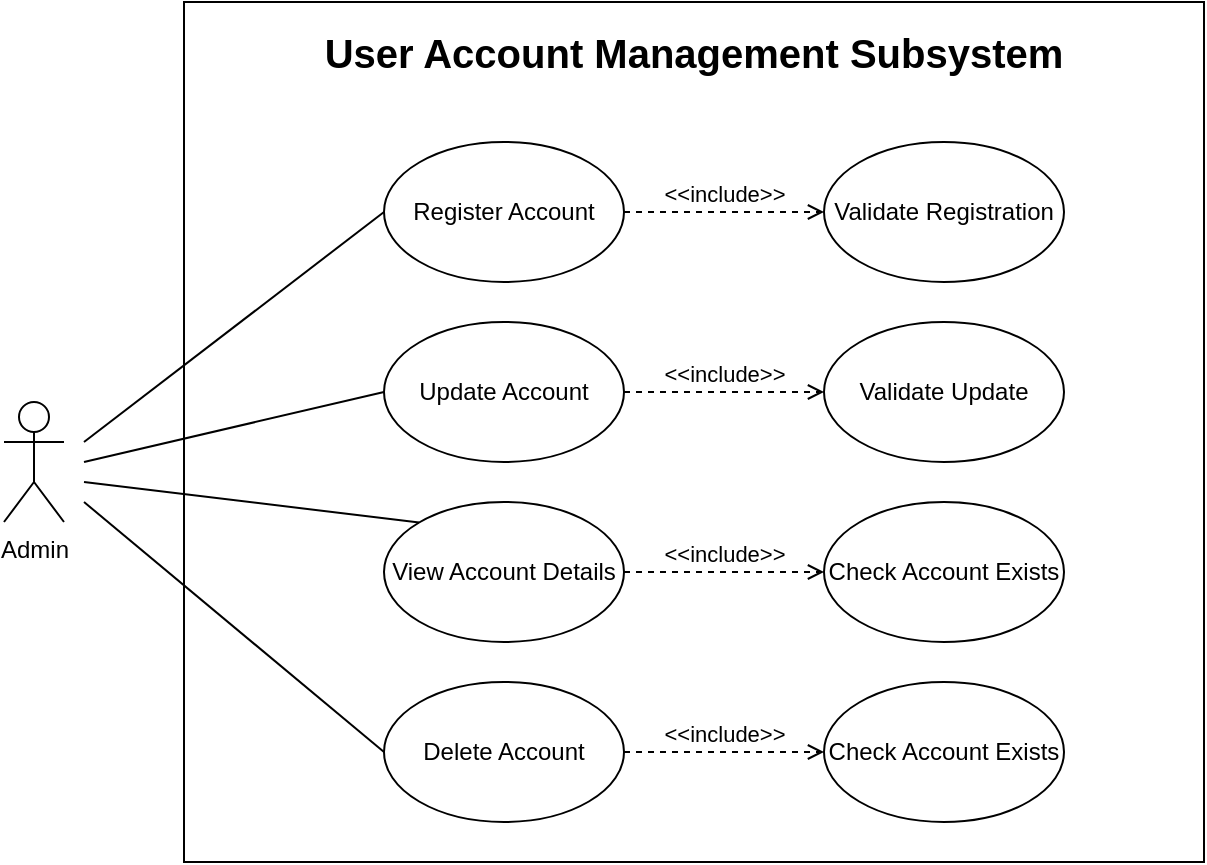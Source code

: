<mxfile version="26.0.16">
  <diagram name="Page-1" id="OwdRFt5bb_MhcBwvRg43">
    <mxGraphModel dx="1570" dy="1508" grid="1" gridSize="10" guides="1" tooltips="1" connect="1" arrows="1" fold="1" page="1" pageScale="1" pageWidth="850" pageHeight="1100" math="0" shadow="0">
      <root>
        <mxCell id="0" />
        <mxCell id="1" parent="0" />
        <mxCell id="O-gnLageRa74vr1Xn-dw-1" value="" style="rounded=0;whiteSpace=wrap;html=1;" vertex="1" parent="1">
          <mxGeometry x="70" y="-20" width="510" height="430" as="geometry" />
        </mxCell>
        <mxCell id="O-gnLageRa74vr1Xn-dw-2" value="&lt;font style=&quot;font-size: 20px;&quot;&gt;&lt;b&gt;User Account Management Subsystem&lt;/b&gt;&lt;/font&gt;" style="text;html=1;align=center;verticalAlign=middle;whiteSpace=wrap;rounded=0;" vertex="1" parent="1">
          <mxGeometry x="130" y="-10" width="390" height="30" as="geometry" />
        </mxCell>
        <mxCell id="O-gnLageRa74vr1Xn-dw-3" value="Admin" style="shape=umlActor;verticalLabelPosition=bottom;verticalAlign=top;html=1;outlineConnect=0;" vertex="1" parent="1">
          <mxGeometry x="-20" y="180" width="30" height="60" as="geometry" />
        </mxCell>
        <mxCell id="O-gnLageRa74vr1Xn-dw-4" value="Register Account" style="ellipse;whiteSpace=wrap;html=1;" vertex="1" parent="1">
          <mxGeometry x="170" y="50" width="120" height="70" as="geometry" />
        </mxCell>
        <mxCell id="O-gnLageRa74vr1Xn-dw-5" value="Delete Account" style="ellipse;whiteSpace=wrap;html=1;" vertex="1" parent="1">
          <mxGeometry x="170" y="320" width="120" height="70" as="geometry" />
        </mxCell>
        <mxCell id="O-gnLageRa74vr1Xn-dw-6" value="Update Account" style="ellipse;whiteSpace=wrap;html=1;" vertex="1" parent="1">
          <mxGeometry x="170" y="140" width="120" height="70" as="geometry" />
        </mxCell>
        <mxCell id="O-gnLageRa74vr1Xn-dw-7" value="View Account Details" style="ellipse;whiteSpace=wrap;html=1;" vertex="1" parent="1">
          <mxGeometry x="170" y="230" width="120" height="70" as="geometry" />
        </mxCell>
        <mxCell id="O-gnLageRa74vr1Xn-dw-8" value="" style="endArrow=none;html=1;rounded=0;entryX=0;entryY=0.5;entryDx=0;entryDy=0;" edge="1" parent="1" target="O-gnLageRa74vr1Xn-dw-4">
          <mxGeometry width="50" height="50" relative="1" as="geometry">
            <mxPoint x="20" y="200" as="sourcePoint" />
            <mxPoint x="130" y="140" as="targetPoint" />
          </mxGeometry>
        </mxCell>
        <mxCell id="O-gnLageRa74vr1Xn-dw-9" value="" style="endArrow=none;html=1;rounded=0;entryX=0;entryY=0.5;entryDx=0;entryDy=0;" edge="1" parent="1" target="O-gnLageRa74vr1Xn-dw-6">
          <mxGeometry width="50" height="50" relative="1" as="geometry">
            <mxPoint x="20" y="210" as="sourcePoint" />
            <mxPoint x="130" y="200" as="targetPoint" />
          </mxGeometry>
        </mxCell>
        <mxCell id="O-gnLageRa74vr1Xn-dw-10" value="" style="endArrow=none;html=1;rounded=0;entryX=0;entryY=0;entryDx=0;entryDy=0;" edge="1" parent="1" target="O-gnLageRa74vr1Xn-dw-7">
          <mxGeometry width="50" height="50" relative="1" as="geometry">
            <mxPoint x="20" y="220" as="sourcePoint" />
            <mxPoint x="140" y="290" as="targetPoint" />
          </mxGeometry>
        </mxCell>
        <mxCell id="O-gnLageRa74vr1Xn-dw-11" value="" style="endArrow=none;html=1;rounded=0;entryX=0;entryY=0.5;entryDx=0;entryDy=0;" edge="1" parent="1" target="O-gnLageRa74vr1Xn-dw-5">
          <mxGeometry width="50" height="50" relative="1" as="geometry">
            <mxPoint x="20" y="230" as="sourcePoint" />
            <mxPoint x="150" y="370" as="targetPoint" />
          </mxGeometry>
        </mxCell>
        <mxCell id="O-gnLageRa74vr1Xn-dw-12" value="Validate Registration" style="ellipse;whiteSpace=wrap;html=1;" vertex="1" parent="1">
          <mxGeometry x="390" y="50" width="120" height="70" as="geometry" />
        </mxCell>
        <mxCell id="O-gnLageRa74vr1Xn-dw-13" value="&amp;lt;&amp;lt;include&amp;gt;&amp;gt;" style="html=1;verticalAlign=bottom;labelBackgroundColor=none;endArrow=open;endFill=0;dashed=1;rounded=0;exitX=1;exitY=0.5;exitDx=0;exitDy=0;entryX=0;entryY=0.5;entryDx=0;entryDy=0;" edge="1" parent="1" source="O-gnLageRa74vr1Xn-dw-4" target="O-gnLageRa74vr1Xn-dw-12">
          <mxGeometry width="160" relative="1" as="geometry">
            <mxPoint x="320" y="80" as="sourcePoint" />
            <mxPoint x="480" y="80" as="targetPoint" />
          </mxGeometry>
        </mxCell>
        <mxCell id="O-gnLageRa74vr1Xn-dw-14" value="Validate Update" style="ellipse;whiteSpace=wrap;html=1;" vertex="1" parent="1">
          <mxGeometry x="390" y="140" width="120" height="70" as="geometry" />
        </mxCell>
        <mxCell id="O-gnLageRa74vr1Xn-dw-15" value="&amp;lt;&amp;lt;include&amp;gt;&amp;gt;" style="html=1;verticalAlign=bottom;labelBackgroundColor=none;endArrow=open;endFill=0;dashed=1;rounded=0;exitX=1;exitY=0.5;exitDx=0;exitDy=0;entryX=0;entryY=0.5;entryDx=0;entryDy=0;" edge="1" parent="1" source="O-gnLageRa74vr1Xn-dw-6" target="O-gnLageRa74vr1Xn-dw-14">
          <mxGeometry width="160" relative="1" as="geometry">
            <mxPoint x="310" y="180" as="sourcePoint" />
            <mxPoint x="470" y="180" as="targetPoint" />
          </mxGeometry>
        </mxCell>
        <mxCell id="O-gnLageRa74vr1Xn-dw-16" value="Check Account Exists" style="ellipse;whiteSpace=wrap;html=1;" vertex="1" parent="1">
          <mxGeometry x="390" y="230" width="120" height="70" as="geometry" />
        </mxCell>
        <mxCell id="O-gnLageRa74vr1Xn-dw-17" value="&amp;lt;&amp;lt;include&amp;gt;&amp;gt;" style="html=1;verticalAlign=bottom;labelBackgroundColor=none;endArrow=open;endFill=0;dashed=1;rounded=0;exitX=1;exitY=0.5;exitDx=0;exitDy=0;entryX=0;entryY=0.5;entryDx=0;entryDy=0;" edge="1" parent="1" source="O-gnLageRa74vr1Xn-dw-7" target="O-gnLageRa74vr1Xn-dw-16">
          <mxGeometry width="160" relative="1" as="geometry">
            <mxPoint x="340" y="270" as="sourcePoint" />
            <mxPoint x="500" y="270" as="targetPoint" />
          </mxGeometry>
        </mxCell>
        <mxCell id="O-gnLageRa74vr1Xn-dw-18" value="Check Account Exists" style="ellipse;whiteSpace=wrap;html=1;" vertex="1" parent="1">
          <mxGeometry x="390" y="320" width="120" height="70" as="geometry" />
        </mxCell>
        <mxCell id="O-gnLageRa74vr1Xn-dw-19" value="&amp;lt;&amp;lt;include&amp;gt;&amp;gt;" style="html=1;verticalAlign=bottom;labelBackgroundColor=none;endArrow=open;endFill=0;dashed=1;rounded=0;exitX=1;exitY=0.5;exitDx=0;exitDy=0;entryX=0;entryY=0.5;entryDx=0;entryDy=0;" edge="1" parent="1" source="O-gnLageRa74vr1Xn-dw-5" target="O-gnLageRa74vr1Xn-dw-18">
          <mxGeometry width="160" relative="1" as="geometry">
            <mxPoint x="270" y="370" as="sourcePoint" />
            <mxPoint x="430" y="370" as="targetPoint" />
          </mxGeometry>
        </mxCell>
      </root>
    </mxGraphModel>
  </diagram>
</mxfile>
